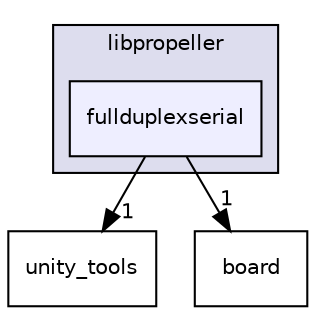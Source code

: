 digraph "fullduplexserial" {
  compound=true
  node [ fontsize="10", fontname="Helvetica"];
  edge [ labelfontsize="10", labelfontname="Helvetica"];
  subgraph clusterdir_34d10b20358c807fff993149200b6a31 {
    graph [ bgcolor="#ddddee", pencolor="black", label="libpropeller" fontname="Helvetica", fontsize="10", URL="dir_34d10b20358c807fff993149200b6a31.html"]
  dir_4f92f843403dcdb72503fac8262c592b [shape=box, label="fullduplexserial", style="filled", fillcolor="#eeeeff", pencolor="black", URL="dir_4f92f843403dcdb72503fac8262c592b.html"];
  }
  dir_a5caeb44bd6f9bde5ce74f527efd0904 [shape=box label="unity_tools" URL="dir_a5caeb44bd6f9bde5ce74f527efd0904.html"];
  dir_e2653d2bf9c639f81ce6eda70b78b033 [shape=box label="board" URL="dir_e2653d2bf9c639f81ce6eda70b78b033.html"];
  dir_4f92f843403dcdb72503fac8262c592b->dir_a5caeb44bd6f9bde5ce74f527efd0904 [headlabel="1", labeldistance=1.5 headhref="dir_000006_000025.html"];
  dir_4f92f843403dcdb72503fac8262c592b->dir_e2653d2bf9c639f81ce6eda70b78b033 [headlabel="1", labeldistance=1.5 headhref="dir_000006_000002.html"];
}
